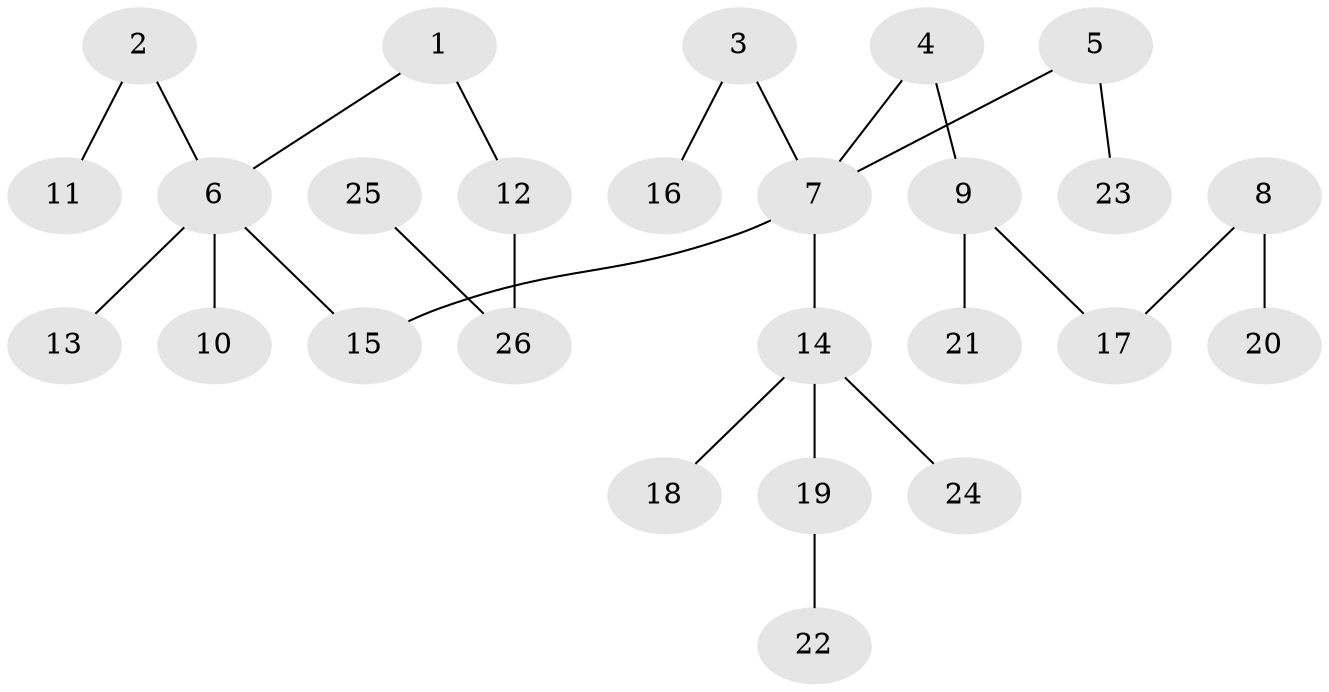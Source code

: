 // original degree distribution, {6: 0.038461538461538464, 4: 0.057692307692307696, 7: 0.019230769230769232, 2: 0.25, 3: 0.07692307692307693, 1: 0.5384615384615384, 5: 0.019230769230769232}
// Generated by graph-tools (version 1.1) at 2025/02/03/09/25 03:02:26]
// undirected, 26 vertices, 25 edges
graph export_dot {
graph [start="1"]
  node [color=gray90,style=filled];
  1;
  2;
  3;
  4;
  5;
  6;
  7;
  8;
  9;
  10;
  11;
  12;
  13;
  14;
  15;
  16;
  17;
  18;
  19;
  20;
  21;
  22;
  23;
  24;
  25;
  26;
  1 -- 6 [weight=1.0];
  1 -- 12 [weight=1.0];
  2 -- 6 [weight=1.0];
  2 -- 11 [weight=1.0];
  3 -- 7 [weight=1.0];
  3 -- 16 [weight=1.0];
  4 -- 7 [weight=1.0];
  4 -- 9 [weight=1.0];
  5 -- 7 [weight=1.0];
  5 -- 23 [weight=1.0];
  6 -- 10 [weight=1.0];
  6 -- 13 [weight=1.0];
  6 -- 15 [weight=1.0];
  7 -- 14 [weight=1.0];
  7 -- 15 [weight=1.0];
  8 -- 17 [weight=1.0];
  8 -- 20 [weight=1.0];
  9 -- 17 [weight=1.0];
  9 -- 21 [weight=1.0];
  12 -- 26 [weight=1.0];
  14 -- 18 [weight=1.0];
  14 -- 19 [weight=1.0];
  14 -- 24 [weight=1.0];
  19 -- 22 [weight=1.0];
  25 -- 26 [weight=1.0];
}
